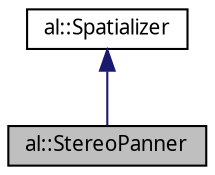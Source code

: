 digraph "al::StereoPanner"
{
 // LATEX_PDF_SIZE
  bgcolor="transparent";
  edge [fontname="FreeSans.ttf",fontsize="10",labelfontname="FreeSans.ttf",labelfontsize="10"];
  node [fontname="FreeSans.ttf",fontsize="10",shape=record];
  Node1 [label="al::StereoPanner",height=0.2,width=0.4,color="black", fillcolor="grey75", style="filled", fontcolor="black",tooltip="The StereoPanner class."];
  Node2 -> Node1 [dir="back",color="midnightblue",fontsize="10",style="solid",fontname="FreeSans.ttf"];
  Node2 [label="al::Spatializer",height=0.2,width=0.4,color="black",URL="$classal_1_1_spatializer.html",tooltip=" "];
}
